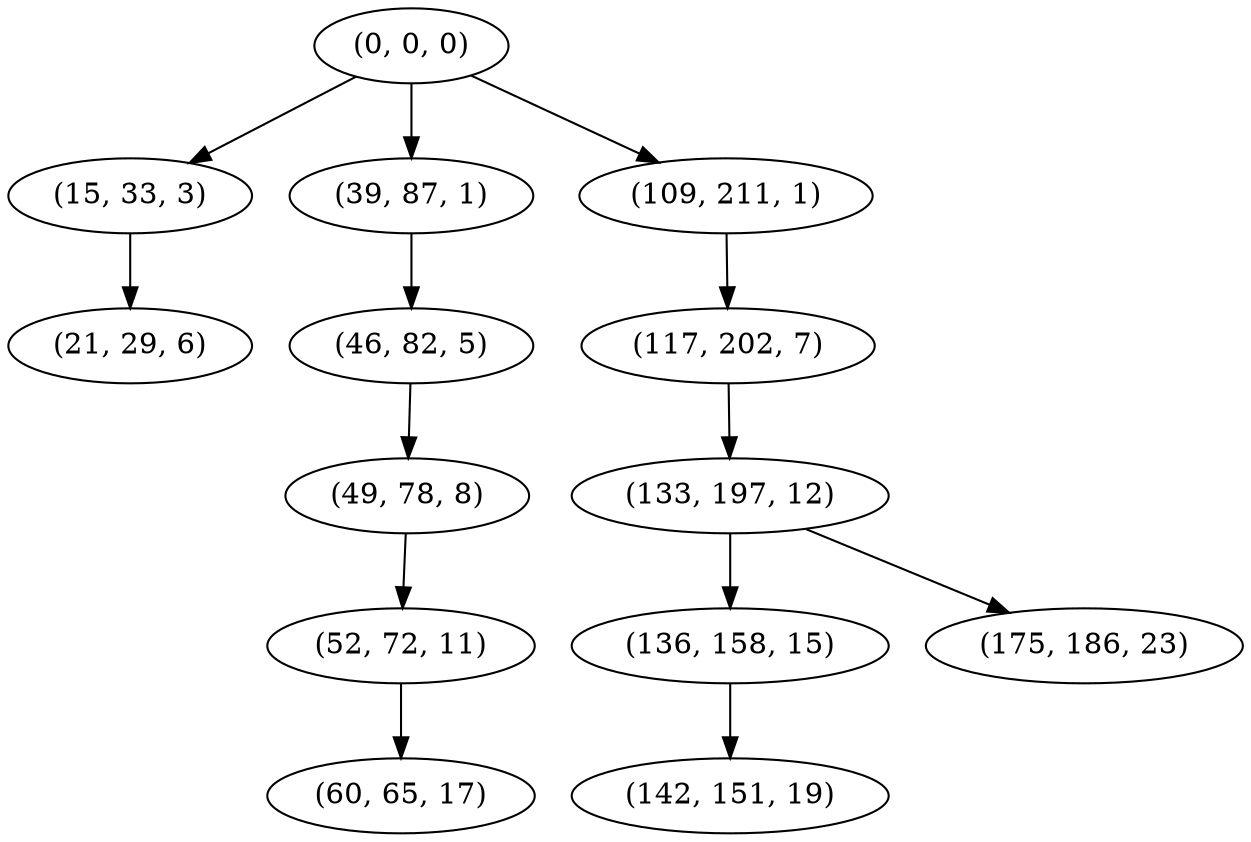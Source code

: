 digraph tree {
    "(0, 0, 0)";
    "(15, 33, 3)";
    "(21, 29, 6)";
    "(39, 87, 1)";
    "(46, 82, 5)";
    "(49, 78, 8)";
    "(52, 72, 11)";
    "(60, 65, 17)";
    "(109, 211, 1)";
    "(117, 202, 7)";
    "(133, 197, 12)";
    "(136, 158, 15)";
    "(142, 151, 19)";
    "(175, 186, 23)";
    "(0, 0, 0)" -> "(15, 33, 3)";
    "(0, 0, 0)" -> "(39, 87, 1)";
    "(0, 0, 0)" -> "(109, 211, 1)";
    "(15, 33, 3)" -> "(21, 29, 6)";
    "(39, 87, 1)" -> "(46, 82, 5)";
    "(46, 82, 5)" -> "(49, 78, 8)";
    "(49, 78, 8)" -> "(52, 72, 11)";
    "(52, 72, 11)" -> "(60, 65, 17)";
    "(109, 211, 1)" -> "(117, 202, 7)";
    "(117, 202, 7)" -> "(133, 197, 12)";
    "(133, 197, 12)" -> "(136, 158, 15)";
    "(133, 197, 12)" -> "(175, 186, 23)";
    "(136, 158, 15)" -> "(142, 151, 19)";
}
